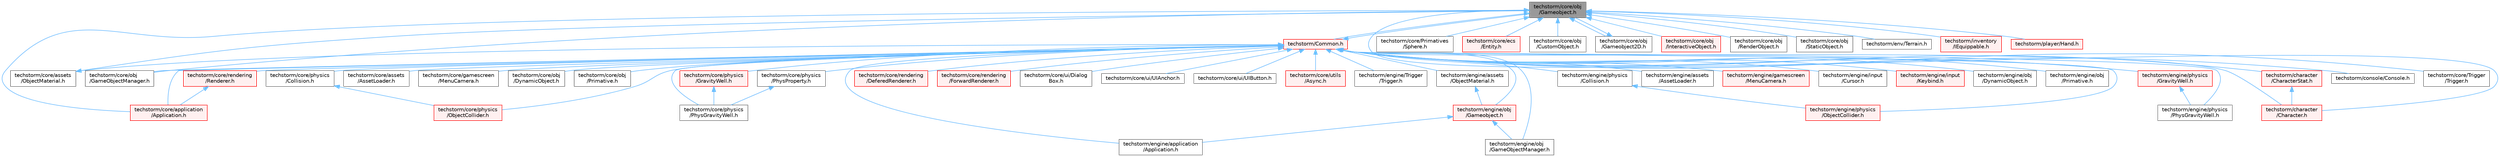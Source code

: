 digraph "techstorm/core/obj/Gameobject.h"
{
 // LATEX_PDF_SIZE
  bgcolor="transparent";
  edge [fontname=Helvetica,fontsize=10,labelfontname=Helvetica,labelfontsize=10];
  node [fontname=Helvetica,fontsize=10,shape=box,height=0.2,width=0.4];
  Node1 [id="Node000001",label="techstorm/core/obj\l/Gameobject.h",height=0.2,width=0.4,color="gray40", fillcolor="grey60", style="filled", fontcolor="black",tooltip=" "];
  Node1 -> Node2 [id="edge1_Node000001_Node000002",dir="back",color="steelblue1",style="solid",tooltip=" "];
  Node2 [id="Node000002",label="techstorm/Common.h",height=0.2,width=0.4,color="red", fillcolor="#FFF0F0", style="filled",URL="$_common_8h.html",tooltip=" "];
  Node2 -> Node3 [id="edge2_Node000002_Node000003",dir="back",color="steelblue1",style="solid",tooltip=" "];
  Node3 [id="Node000003",label="techstorm/character\l/Character.h",height=0.2,width=0.4,color="red", fillcolor="#FFF0F0", style="filled",URL="$_character_8h.html",tooltip=" "];
  Node2 -> Node22 [id="edge3_Node000002_Node000022",dir="back",color="steelblue1",style="solid",tooltip=" "];
  Node22 [id="Node000022",label="techstorm/character\l/CharacterStat.h",height=0.2,width=0.4,color="red", fillcolor="#FFF0F0", style="filled",URL="$_character_stat_8h.html",tooltip=" "];
  Node22 -> Node3 [id="edge4_Node000022_Node000003",dir="back",color="steelblue1",style="solid",tooltip=" "];
  Node2 -> Node25 [id="edge5_Node000002_Node000025",dir="back",color="steelblue1",style="solid",tooltip=" "];
  Node25 [id="Node000025",label="techstorm/console/Console.h",height=0.2,width=0.4,color="grey40", fillcolor="white", style="filled",URL="$_console_8h.html",tooltip=" "];
  Node2 -> Node26 [id="edge6_Node000002_Node000026",dir="back",color="steelblue1",style="solid",tooltip=" "];
  Node26 [id="Node000026",label="techstorm/core/Trigger\l/Trigger.h",height=0.2,width=0.4,color="grey40", fillcolor="white", style="filled",URL="$core_2_trigger_2_trigger_8h.html",tooltip=" "];
  Node2 -> Node6 [id="edge7_Node000002_Node000006",dir="back",color="steelblue1",style="solid",tooltip=" "];
  Node6 [id="Node000006",label="techstorm/core/application\l/Application.h",height=0.2,width=0.4,color="red", fillcolor="#FFF0F0", style="filled",URL="$core_2application_2_application_8h.html",tooltip=" "];
  Node2 -> Node27 [id="edge8_Node000002_Node000027",dir="back",color="steelblue1",style="solid",tooltip=" "];
  Node27 [id="Node000027",label="techstorm/core/assets\l/AssetLoader.h",height=0.2,width=0.4,color="grey40", fillcolor="white", style="filled",URL="$core_2assets_2_asset_loader_8h.html",tooltip=" "];
  Node2 -> Node28 [id="edge9_Node000002_Node000028",dir="back",color="steelblue1",style="solid",tooltip=" "];
  Node28 [id="Node000028",label="techstorm/core/assets\l/ObjectMaterial.h",height=0.2,width=0.4,color="grey40", fillcolor="white", style="filled",URL="$core_2assets_2_object_material_8h.html",tooltip=" "];
  Node28 -> Node1 [id="edge10_Node000028_Node000001",dir="back",color="steelblue1",style="solid",tooltip=" "];
  Node2 -> Node29 [id="edge11_Node000002_Node000029",dir="back",color="steelblue1",style="solid",tooltip=" "];
  Node29 [id="Node000029",label="techstorm/core/gamescreen\l/MenuCamera.h",height=0.2,width=0.4,color="grey40", fillcolor="white", style="filled",URL="$core_2gamescreen_2_menu_camera_8h.html",tooltip=" "];
  Node2 -> Node30 [id="edge12_Node000002_Node000030",dir="back",color="steelblue1",style="solid",tooltip=" "];
  Node30 [id="Node000030",label="techstorm/core/obj\l/DynamicObject.h",height=0.2,width=0.4,color="grey40", fillcolor="white", style="filled",URL="$core_2obj_2_dynamic_object_8h.html",tooltip=" "];
  Node2 -> Node31 [id="edge13_Node000002_Node000031",dir="back",color="steelblue1",style="solid",tooltip=" "];
  Node31 [id="Node000031",label="techstorm/core/obj\l/GameObjectManager.h",height=0.2,width=0.4,color="grey40", fillcolor="white", style="filled",URL="$core_2obj_2_game_object_manager_8h.html",tooltip=" "];
  Node2 -> Node1 [id="edge14_Node000002_Node000001",dir="back",color="steelblue1",style="solid",tooltip=" "];
  Node2 -> Node32 [id="edge15_Node000002_Node000032",dir="back",color="steelblue1",style="solid",tooltip=" "];
  Node32 [id="Node000032",label="techstorm/core/obj\l/Primative.h",height=0.2,width=0.4,color="grey40", fillcolor="white", style="filled",URL="$core_2obj_2_primative_8h.html",tooltip=" "];
  Node2 -> Node33 [id="edge16_Node000002_Node000033",dir="back",color="steelblue1",style="solid",tooltip=" "];
  Node33 [id="Node000033",label="techstorm/core/physics\l/Collision.h",height=0.2,width=0.4,color="grey40", fillcolor="white", style="filled",URL="$core_2physics_2_collision_8h.html",tooltip=" "];
  Node33 -> Node34 [id="edge17_Node000033_Node000034",dir="back",color="steelblue1",style="solid",tooltip=" "];
  Node34 [id="Node000034",label="techstorm/core/physics\l/ObjectCollider.h",height=0.2,width=0.4,color="red", fillcolor="#FFF0F0", style="filled",URL="$core_2physics_2_object_collider_8h.html",tooltip=" "];
  Node2 -> Node36 [id="edge18_Node000002_Node000036",dir="back",color="steelblue1",style="solid",tooltip=" "];
  Node36 [id="Node000036",label="techstorm/core/physics\l/GravityWell.h",height=0.2,width=0.4,color="red", fillcolor="#FFF0F0", style="filled",URL="$core_2physics_2_gravity_well_8h.html",tooltip=" "];
  Node36 -> Node38 [id="edge19_Node000036_Node000038",dir="back",color="steelblue1",style="solid",tooltip=" "];
  Node38 [id="Node000038",label="techstorm/core/physics\l/PhysGravityWell.h",height=0.2,width=0.4,color="grey40", fillcolor="white", style="filled",URL="$core_2physics_2_phys_gravity_well_8h.html",tooltip=" "];
  Node2 -> Node34 [id="edge20_Node000002_Node000034",dir="back",color="steelblue1",style="solid",tooltip=" "];
  Node2 -> Node38 [id="edge21_Node000002_Node000038",dir="back",color="steelblue1",style="solid",tooltip=" "];
  Node2 -> Node39 [id="edge22_Node000002_Node000039",dir="back",color="steelblue1",style="solid",tooltip=" "];
  Node39 [id="Node000039",label="techstorm/core/physics\l/PhysProperty.h",height=0.2,width=0.4,color="grey40", fillcolor="white", style="filled",URL="$core_2physics_2_phys_property_8h.html",tooltip=" "];
  Node39 -> Node38 [id="edge23_Node000039_Node000038",dir="back",color="steelblue1",style="solid",tooltip=" "];
  Node2 -> Node40 [id="edge24_Node000002_Node000040",dir="back",color="steelblue1",style="solid",tooltip=" "];
  Node40 [id="Node000040",label="techstorm/core/rendering\l/DeferedRenderer.h",height=0.2,width=0.4,color="red", fillcolor="#FFF0F0", style="filled",URL="$core_2rendering_2_defered_renderer_8h.html",tooltip=" "];
  Node2 -> Node42 [id="edge25_Node000002_Node000042",dir="back",color="steelblue1",style="solid",tooltip=" "];
  Node42 [id="Node000042",label="techstorm/core/rendering\l/ForwardRenderer.h",height=0.2,width=0.4,color="red", fillcolor="#FFF0F0", style="filled",URL="$core_2rendering_2_forward_renderer_8h.html",tooltip=" "];
  Node2 -> Node43 [id="edge26_Node000002_Node000043",dir="back",color="steelblue1",style="solid",tooltip=" "];
  Node43 [id="Node000043",label="techstorm/core/rendering\l/Renderer.h",height=0.2,width=0.4,color="red", fillcolor="#FFF0F0", style="filled",URL="$core_2rendering_2_renderer_8h.html",tooltip=" "];
  Node43 -> Node6 [id="edge27_Node000043_Node000006",dir="back",color="steelblue1",style="solid",tooltip=" "];
  Node2 -> Node44 [id="edge28_Node000002_Node000044",dir="back",color="steelblue1",style="solid",tooltip=" "];
  Node44 [id="Node000044",label="techstorm/core/ui/Dialog\lBox.h",height=0.2,width=0.4,color="grey40", fillcolor="white", style="filled",URL="$core_2ui_2_dialog_box_8h.html",tooltip=" "];
  Node2 -> Node45 [id="edge29_Node000002_Node000045",dir="back",color="steelblue1",style="solid",tooltip=" "];
  Node45 [id="Node000045",label="techstorm/core/ui/UIAnchor.h",height=0.2,width=0.4,color="grey40", fillcolor="white", style="filled",URL="$core_2ui_2_u_i_anchor_8h.html",tooltip=" "];
  Node2 -> Node46 [id="edge30_Node000002_Node000046",dir="back",color="steelblue1",style="solid",tooltip=" "];
  Node46 [id="Node000046",label="techstorm/core/ui/UIButton.h",height=0.2,width=0.4,color="grey40", fillcolor="white", style="filled",URL="$core_2ui_2_u_i_button_8h.html",tooltip=" "];
  Node2 -> Node47 [id="edge31_Node000002_Node000047",dir="back",color="steelblue1",style="solid",tooltip=" "];
  Node47 [id="Node000047",label="techstorm/core/utils\l/Async.h",height=0.2,width=0.4,color="red", fillcolor="#FFF0F0", style="filled",URL="$core_2utils_2_async_8h.html",tooltip=" "];
  Node2 -> Node49 [id="edge32_Node000002_Node000049",dir="back",color="steelblue1",style="solid",tooltip=" "];
  Node49 [id="Node000049",label="techstorm/engine/Trigger\l/Trigger.h",height=0.2,width=0.4,color="grey40", fillcolor="white", style="filled",URL="$engine_2_trigger_2_trigger_8h.html",tooltip=" "];
  Node2 -> Node19 [id="edge33_Node000002_Node000019",dir="back",color="steelblue1",style="solid",tooltip=" "];
  Node19 [id="Node000019",label="techstorm/engine/application\l/Application.h",height=0.2,width=0.4,color="grey40", fillcolor="white", style="filled",URL="$engine_2application_2_application_8h.html",tooltip=" "];
  Node2 -> Node50 [id="edge34_Node000002_Node000050",dir="back",color="steelblue1",style="solid",tooltip=" "];
  Node50 [id="Node000050",label="techstorm/engine/assets\l/AssetLoader.h",height=0.2,width=0.4,color="grey40", fillcolor="white", style="filled",URL="$engine_2assets_2_asset_loader_8h.html",tooltip=" "];
  Node2 -> Node51 [id="edge35_Node000002_Node000051",dir="back",color="steelblue1",style="solid",tooltip=" "];
  Node51 [id="Node000051",label="techstorm/engine/assets\l/ObjectMaterial.h",height=0.2,width=0.4,color="grey40", fillcolor="white", style="filled",URL="$engine_2assets_2_object_material_8h.html",tooltip=" "];
  Node51 -> Node52 [id="edge36_Node000051_Node000052",dir="back",color="steelblue1",style="solid",tooltip=" "];
  Node52 [id="Node000052",label="techstorm/engine/obj\l/Gameobject.h",height=0.2,width=0.4,color="red", fillcolor="#FFF0F0", style="filled",URL="$engine_2obj_2_gameobject_8h.html",tooltip=" "];
  Node52 -> Node19 [id="edge37_Node000052_Node000019",dir="back",color="steelblue1",style="solid",tooltip=" "];
  Node52 -> Node58 [id="edge38_Node000052_Node000058",dir="back",color="steelblue1",style="solid",tooltip=" "];
  Node58 [id="Node000058",label="techstorm/engine/obj\l/GameObjectManager.h",height=0.2,width=0.4,color="grey40", fillcolor="white", style="filled",URL="$engine_2obj_2_game_object_manager_8h.html",tooltip=" "];
  Node2 -> Node63 [id="edge39_Node000002_Node000063",dir="back",color="steelblue1",style="solid",tooltip=" "];
  Node63 [id="Node000063",label="techstorm/engine/gamescreen\l/MenuCamera.h",height=0.2,width=0.4,color="red", fillcolor="#FFF0F0", style="filled",URL="$engine_2gamescreen_2_menu_camera_8h.html",tooltip=" "];
  Node2 -> Node65 [id="edge40_Node000002_Node000065",dir="back",color="steelblue1",style="solid",tooltip=" "];
  Node65 [id="Node000065",label="techstorm/engine/input\l/Cursor.h",height=0.2,width=0.4,color="grey40", fillcolor="white", style="filled",URL="$engine_2input_2_cursor_8h.html",tooltip=" "];
  Node2 -> Node66 [id="edge41_Node000002_Node000066",dir="back",color="steelblue1",style="solid",tooltip=" "];
  Node66 [id="Node000066",label="techstorm/engine/input\l/Keybind.h",height=0.2,width=0.4,color="red", fillcolor="#FFF0F0", style="filled",URL="$engine_2input_2_keybind_8h.html",tooltip=" "];
  Node2 -> Node68 [id="edge42_Node000002_Node000068",dir="back",color="steelblue1",style="solid",tooltip=" "];
  Node68 [id="Node000068",label="techstorm/engine/obj\l/DynamicObject.h",height=0.2,width=0.4,color="grey40", fillcolor="white", style="filled",URL="$engine_2obj_2_dynamic_object_8h.html",tooltip=" "];
  Node2 -> Node58 [id="edge43_Node000002_Node000058",dir="back",color="steelblue1",style="solid",tooltip=" "];
  Node2 -> Node52 [id="edge44_Node000002_Node000052",dir="back",color="steelblue1",style="solid",tooltip=" "];
  Node2 -> Node69 [id="edge45_Node000002_Node000069",dir="back",color="steelblue1",style="solid",tooltip=" "];
  Node69 [id="Node000069",label="techstorm/engine/obj\l/Primative.h",height=0.2,width=0.4,color="grey40", fillcolor="white", style="filled",URL="$engine_2obj_2_primative_8h.html",tooltip=" "];
  Node2 -> Node70 [id="edge46_Node000002_Node000070",dir="back",color="steelblue1",style="solid",tooltip=" "];
  Node70 [id="Node000070",label="techstorm/engine/physics\l/Collision.h",height=0.2,width=0.4,color="grey40", fillcolor="white", style="filled",URL="$engine_2physics_2_collision_8h.html",tooltip=" "];
  Node70 -> Node71 [id="edge47_Node000070_Node000071",dir="back",color="steelblue1",style="solid",tooltip=" "];
  Node71 [id="Node000071",label="techstorm/engine/physics\l/ObjectCollider.h",height=0.2,width=0.4,color="red", fillcolor="#FFF0F0", style="filled",URL="$engine_2physics_2_object_collider_8h.html",tooltip=" "];
  Node2 -> Node73 [id="edge48_Node000002_Node000073",dir="back",color="steelblue1",style="solid",tooltip=" "];
  Node73 [id="Node000073",label="techstorm/engine/physics\l/GravityWell.h",height=0.2,width=0.4,color="red", fillcolor="#FFF0F0", style="filled",URL="$engine_2physics_2_gravity_well_8h.html",tooltip=" "];
  Node73 -> Node75 [id="edge49_Node000073_Node000075",dir="back",color="steelblue1",style="solid",tooltip=" "];
  Node75 [id="Node000075",label="techstorm/engine/physics\l/PhysGravityWell.h",height=0.2,width=0.4,color="grey40", fillcolor="white", style="filled",URL="$engine_2physics_2_phys_gravity_well_8h.html",tooltip=" "];
  Node2 -> Node71 [id="edge50_Node000002_Node000071",dir="back",color="steelblue1",style="solid",tooltip=" "];
  Node2 -> Node75 [id="edge51_Node000002_Node000075",dir="back",color="steelblue1",style="solid",tooltip=" "];
  Node1 -> Node3 [id="edge52_Node000001_Node000003",dir="back",color="steelblue1",style="solid",tooltip=" "];
  Node1 -> Node8 [id="edge53_Node000001_Node000008",dir="back",color="steelblue1",style="solid",tooltip=" "];
  Node8 [id="Node000008",label="techstorm/core/Primatives\l/Sphere.h",height=0.2,width=0.4,color="grey40", fillcolor="white", style="filled",URL="$core_2_primatives_2_sphere_8h.html",tooltip=" "];
  Node1 -> Node6 [id="edge54_Node000001_Node000006",dir="back",color="steelblue1",style="solid",tooltip=" "];
  Node1 -> Node107 [id="edge55_Node000001_Node000107",dir="back",color="steelblue1",style="solid",tooltip=" "];
  Node107 [id="Node000107",label="techstorm/core/ecs\l/Entity.h",height=0.2,width=0.4,color="red", fillcolor="#FFF0F0", style="filled",URL="$core_2ecs_2_entity_8h.html",tooltip=" "];
  Node1 -> Node112 [id="edge56_Node000001_Node000112",dir="back",color="steelblue1",style="solid",tooltip=" "];
  Node112 [id="Node000112",label="techstorm/core/obj\l/CustomObject.h",height=0.2,width=0.4,color="grey40", fillcolor="white", style="filled",URL="$core_2obj_2_custom_object_8h.html",tooltip=" "];
  Node1 -> Node31 [id="edge57_Node000001_Node000031",dir="back",color="steelblue1",style="solid",tooltip=" "];
  Node1 -> Node113 [id="edge58_Node000001_Node000113",dir="back",color="steelblue1",style="solid",tooltip=" "];
  Node113 [id="Node000113",label="techstorm/core/obj\l/Gameobject2D.h",height=0.2,width=0.4,color="grey40", fillcolor="white", style="filled",URL="$core_2obj_2_gameobject2_d_8h.html",tooltip=" "];
  Node113 -> Node1 [id="edge59_Node000113_Node000001",dir="back",color="steelblue1",style="solid",tooltip=" "];
  Node1 -> Node114 [id="edge60_Node000001_Node000114",dir="back",color="steelblue1",style="solid",tooltip=" "];
  Node114 [id="Node000114",label="techstorm/core/obj\l/InteractiveObject.h",height=0.2,width=0.4,color="red", fillcolor="#FFF0F0", style="filled",URL="$core_2obj_2_interactive_object_8h.html",tooltip=" "];
  Node1 -> Node116 [id="edge61_Node000001_Node000116",dir="back",color="steelblue1",style="solid",tooltip=" "];
  Node116 [id="Node000116",label="techstorm/core/obj\l/RenderObject.h",height=0.2,width=0.4,color="grey40", fillcolor="white", style="filled",URL="$core_2obj_2_render_object_8h.html",tooltip=" "];
  Node1 -> Node117 [id="edge62_Node000001_Node000117",dir="back",color="steelblue1",style="solid",tooltip=" "];
  Node117 [id="Node000117",label="techstorm/core/obj\l/StaticObject.h",height=0.2,width=0.4,color="grey40", fillcolor="white", style="filled",URL="$core_2obj_2_static_object_8h.html",tooltip=" "];
  Node1 -> Node118 [id="edge63_Node000001_Node000118",dir="back",color="steelblue1",style="solid",tooltip=" "];
  Node118 [id="Node000118",label="techstorm/env/Terrain.h",height=0.2,width=0.4,color="grey40", fillcolor="white", style="filled",URL="$_terrain_8h.html",tooltip=" "];
  Node1 -> Node119 [id="edge64_Node000001_Node000119",dir="back",color="steelblue1",style="solid",tooltip=" "];
  Node119 [id="Node000119",label="techstorm/inventory\l/IEquippable.h",height=0.2,width=0.4,color="red", fillcolor="#FFF0F0", style="filled",URL="$_i_equippable_8h.html",tooltip=" "];
  Node1 -> Node122 [id="edge65_Node000001_Node000122",dir="back",color="steelblue1",style="solid",tooltip=" "];
  Node122 [id="Node000122",label="techstorm/player/Hand.h",height=0.2,width=0.4,color="red", fillcolor="#FFF0F0", style="filled",URL="$_hand_8h.html",tooltip=" "];
}
